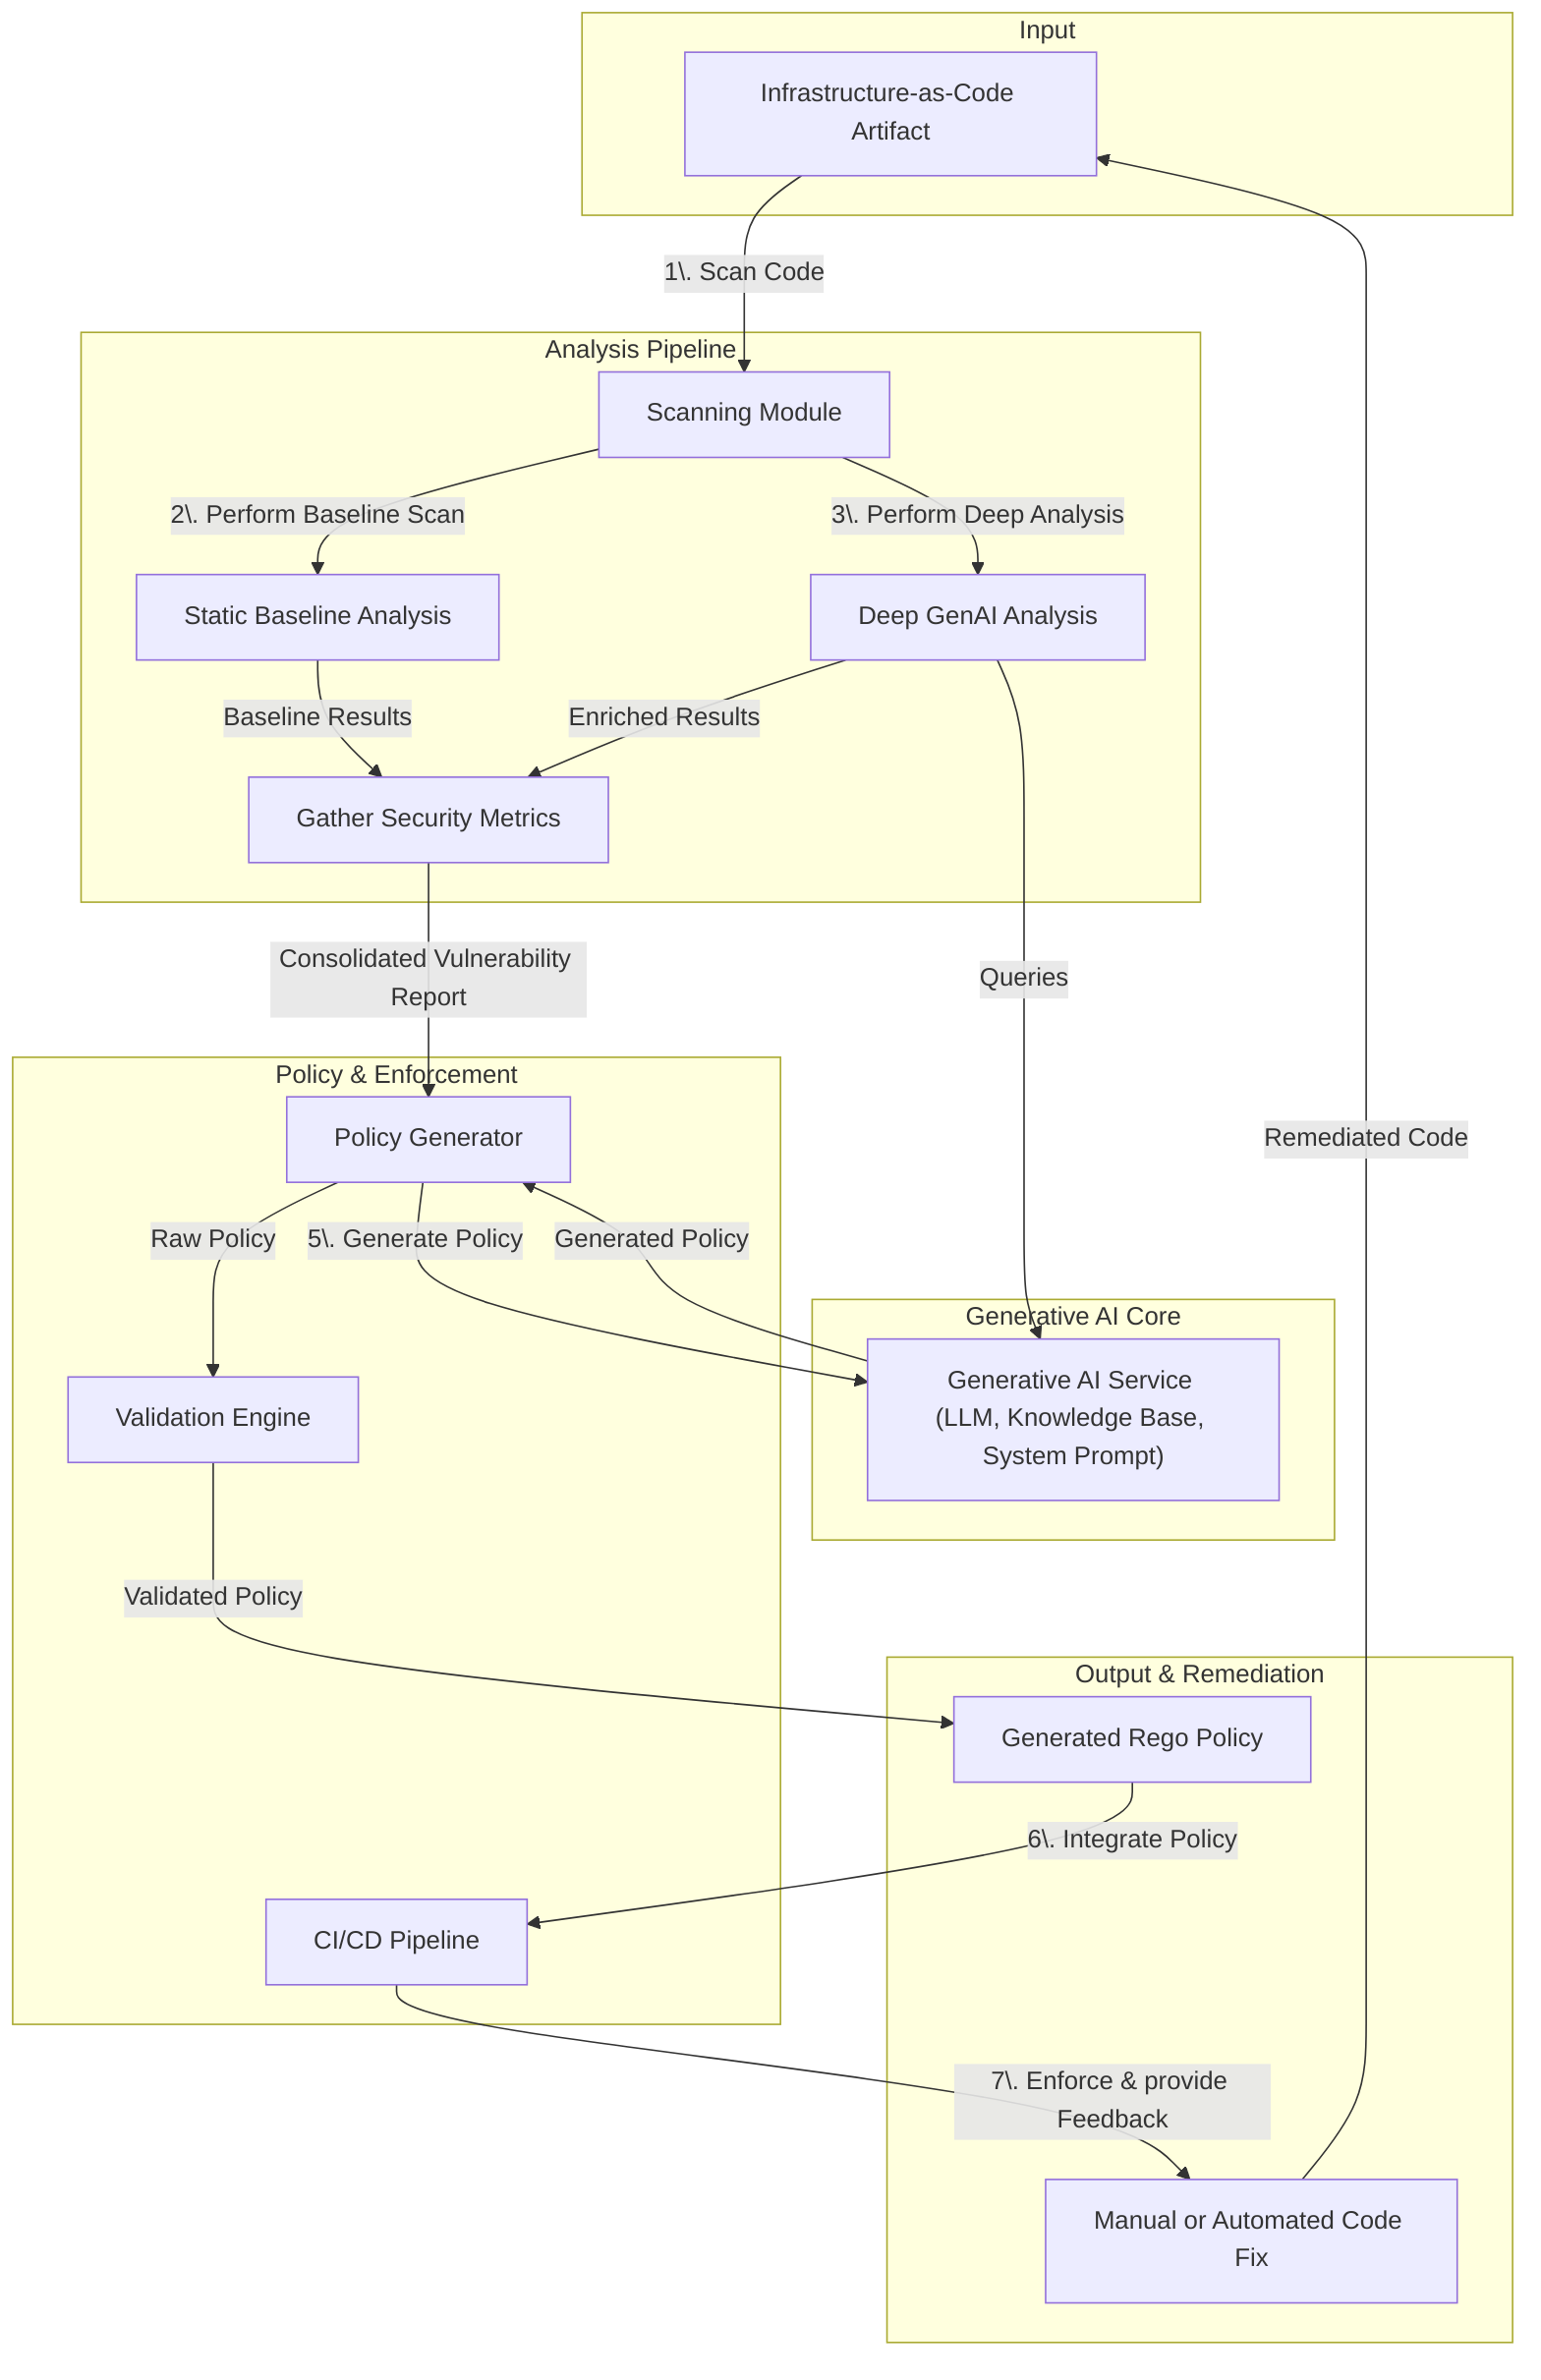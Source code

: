graph TD
    direction LR
    
    subgraph "Input"
        IaC["Infrastructure-as-Code Artifact"];
    end

    subgraph "Analysis Pipeline"
        Scanning["Scanning Module"];
        StaticAnalysis["Static Baseline Analysis"];
        GenAIAnalysis["Deep GenAI Analysis"];
        Metrics["Gather Security Metrics"];
    end

    subgraph "Generative AI Core"
        GenAIService["Generative AI Service (LLM, Knowledge Base, System Prompt)"];
    end

    subgraph "Policy & Enforcement"
        PolicyGen["Policy Generator"];
        Validation["Validation Engine"];
        CICD["CI/CD Pipeline"];
    end

    subgraph "Output & Remediation"
        RegoPolicy["Generated Rego Policy"];
        FixIaC["Manual or Automated Code Fix"];
    end

    IaC -- "1\. Scan Code" --> Scanning;
    
    Scanning -- "2\. Perform Baseline Scan" --> StaticAnalysis;
    StaticAnalysis -- "Baseline Results" --> Metrics;
    
    Scanning -- "3\. Perform Deep Analysis" --> GenAIAnalysis;
    GenAIAnalysis -- "Enriched Results" --> Metrics;
    GenAIAnalysis -- "Queries" --> GenAIService;
    
    Metrics -- "Consolidated Vulnerability Report" --> PolicyGen;
    PolicyGen -- "5\. Generate Policy" --> GenAIService;
    
    GenAIService -- "Generated Policy" --> PolicyGen;
    PolicyGen -- "Raw Policy" --> Validation;
    Validation -- "Validated Policy" --> RegoPolicy;
    
    RegoPolicy -- "6\. Integrate Policy" --> CICD;
    CICD -- "7\. Enforce & provide Feedback" --> FixIaC;
    FixIaC -- "Remediated Code" --> IaC;